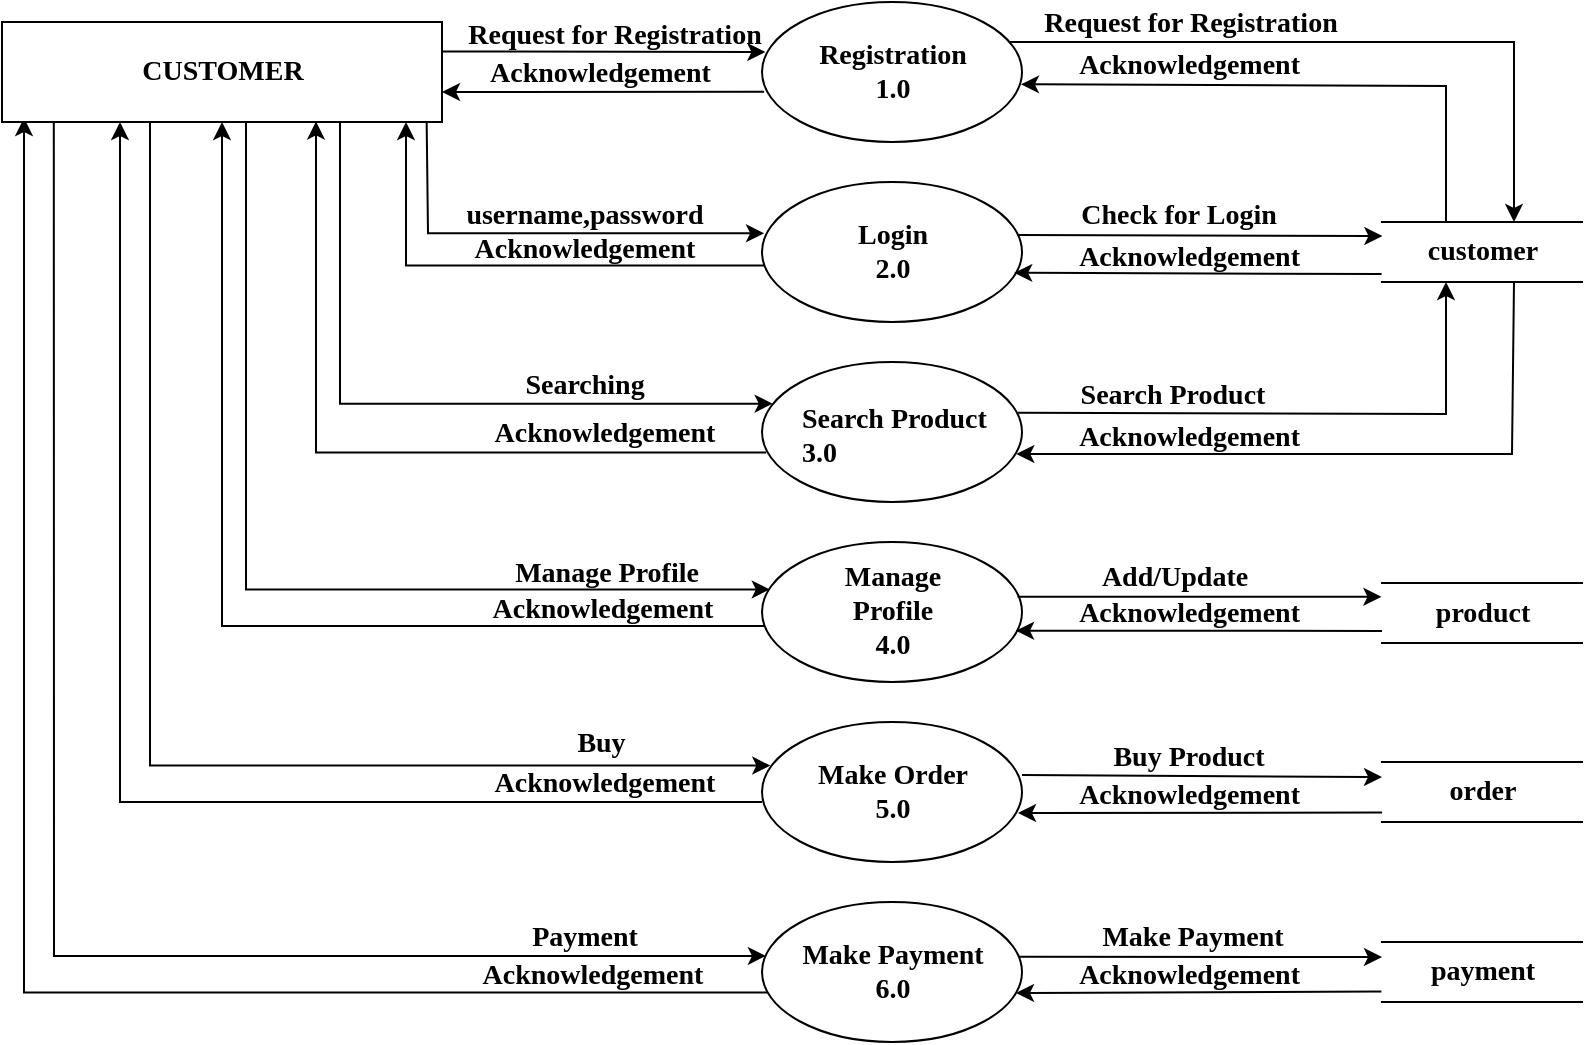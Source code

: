 <mxfile>
    <diagram id="0Psh6iuW7GssUp9ffrjz" name="Page-1">
        <mxGraphModel dx="2198" dy="1351" grid="0" gridSize="10" guides="1" tooltips="1" connect="1" arrows="1" fold="1" page="0" pageScale="1" pageWidth="827" pageHeight="1169" background="#ffffff" math="0" shadow="0">
            <root>
                <mxCell id="0"/>
                <mxCell id="1" parent="0"/>
                <mxCell id="62" style="edgeStyle=none;html=1;exitX=0.008;exitY=0.569;exitDx=0;exitDy=0;entryX=1;entryY=0.5;entryDx=0;entryDy=0;labelBackgroundColor=#000000;labelBorderColor=#000000;fontSize=14;fontColor=#000000;strokeColor=#000000;exitPerimeter=0;rounded=0;fontFamily=Times New Roman;" parent="1" edge="1">
                    <mxGeometry relative="1" as="geometry">
                        <mxPoint x="-426.96" y="-555.17" as="sourcePoint"/>
                        <mxPoint x="-588" y="-555" as="targetPoint"/>
                    </mxGeometry>
                </mxCell>
                <mxCell id="63" value="Registration&lt;br style=&quot;font-size: 14px;&quot;&gt;1.0" style="shape=ellipse;html=1;dashed=0;whitespace=wrap;perimeter=ellipsePerimeter;labelBackgroundColor=#FFFFFF;fontSize=14;fontColor=#000000;strokeColor=#000000;fillColor=#FFFFFF;fontStyle=1;fontFamily=Times New Roman;" parent="1" vertex="1">
                    <mxGeometry x="-428" y="-600" width="130" height="70" as="geometry"/>
                </mxCell>
                <mxCell id="64" style="edgeStyle=elbowEdgeStyle;html=1;exitX=0.008;exitY=0.597;exitDx=0;exitDy=0;labelBackgroundColor=#000000;labelBorderColor=#000000;fontSize=14;fontColor=#000000;strokeColor=#000000;exitPerimeter=0;startArrow=none;rounded=0;fontFamily=Times New Roman;" parent="1" edge="1">
                    <mxGeometry relative="1" as="geometry">
                        <mxPoint x="-426.96" y="-468.21" as="sourcePoint"/>
                        <mxPoint x="-606" y="-540" as="targetPoint"/>
                        <Array as="points">
                            <mxPoint x="-606" y="-487"/>
                        </Array>
                    </mxGeometry>
                </mxCell>
                <mxCell id="65" style="edgeStyle=elbowEdgeStyle;html=1;labelBackgroundColor=#000000;labelBorderColor=#000000;fontSize=14;fontColor=#000000;strokeColor=#000000;exitX=0.016;exitY=0.647;exitDx=0;exitDy=0;exitPerimeter=0;rounded=0;fontFamily=Times New Roman;entryX=0.715;entryY=0.994;entryDx=0;entryDy=0;entryPerimeter=0;" parent="1" source="66" target="79" edge="1">
                    <mxGeometry relative="1" as="geometry">
                        <mxPoint x="-427.35" y="-374.57" as="sourcePoint"/>
                        <mxPoint x="-651" y="-530" as="targetPoint"/>
                        <Array as="points">
                            <mxPoint x="-651" y="-449"/>
                        </Array>
                    </mxGeometry>
                </mxCell>
                <mxCell id="66" value="" style="shape=ellipse;html=1;dashed=0;whitespace=wrap;perimeter=ellipsePerimeter;labelBackgroundColor=#FFFFFF;fontSize=14;fontColor=#000000;strokeColor=#000000;fillColor=#FFFFFF;fontStyle=1;fontFamily=Times New Roman;" parent="1" vertex="1">
                    <mxGeometry x="-428" y="-420" width="130" height="70" as="geometry"/>
                </mxCell>
                <mxCell id="67" style="edgeStyle=elbowEdgeStyle;html=1;exitX=0.011;exitY=0.6;exitDx=0;exitDy=0;labelBackgroundColor=#000000;labelBorderColor=#000000;fontSize=14;fontColor=#000000;strokeColor=#000000;rounded=0;entryX=0.5;entryY=1;entryDx=0;entryDy=0;fontFamily=Times New Roman;exitPerimeter=0;" parent="1" source="68" target="79" edge="1">
                    <mxGeometry relative="1" as="geometry">
                        <mxPoint x="-428.0" y="-288" as="sourcePoint"/>
                        <mxPoint x="-698" y="-533" as="targetPoint"/>
                        <Array as="points">
                            <mxPoint x="-698" y="-513"/>
                            <mxPoint x="-728" y="-403"/>
                        </Array>
                    </mxGeometry>
                </mxCell>
                <mxCell id="68" value="Manage&lt;br style=&quot;font-size: 14px&quot;&gt;Profile&lt;br style=&quot;font-size: 14px&quot;&gt;4.0" style="shape=ellipse;html=1;dashed=0;whitespace=wrap;perimeter=ellipsePerimeter;labelBackgroundColor=#FFFFFF;fontSize=14;fontColor=#000000;strokeColor=#000000;fillColor=#FFFFFF;fontStyle=1;fontFamily=Times New Roman;" parent="1" vertex="1">
                    <mxGeometry x="-428" y="-330" width="130" height="70" as="geometry"/>
                </mxCell>
                <mxCell id="69" style="edgeStyle=elbowEdgeStyle;html=1;labelBackgroundColor=#000000;labelBorderColor=#000000;fontSize=14;fontColor=#000000;strokeColor=#000000;exitX=0;exitY=0.5;exitDx=0;exitDy=0;rounded=0;fontFamily=Times New Roman;" parent="1" target="79" edge="1">
                    <mxGeometry relative="1" as="geometry">
                        <mxPoint x="-428.0" y="-200" as="sourcePoint"/>
                        <mxPoint x="-749" y="-535" as="targetPoint"/>
                        <Array as="points">
                            <mxPoint x="-749" y="-374"/>
                        </Array>
                    </mxGeometry>
                </mxCell>
                <mxCell id="70" value="Make Order&lt;br style=&quot;font-size: 14px;&quot;&gt;5.0" style="shape=ellipse;html=1;dashed=0;whitespace=wrap;perimeter=ellipsePerimeter;labelBackgroundColor=#FFFFFF;fontSize=14;fontColor=#000000;strokeColor=#000000;fillColor=#FFFFFF;fontStyle=1;fontFamily=Times New Roman;" parent="1" vertex="1">
                    <mxGeometry x="-428" y="-240" width="130" height="70" as="geometry"/>
                </mxCell>
                <mxCell id="71" style="edgeStyle=elbowEdgeStyle;html=1;exitX=0.011;exitY=0.59;exitDx=0;exitDy=0;labelBackgroundColor=#000000;labelBorderColor=#000000;fontSize=14;fontColor=#000000;strokeColor=#000000;exitPerimeter=0;rounded=0;entryX=0.05;entryY=1;entryDx=0;entryDy=0;entryPerimeter=0;fontFamily=Times New Roman;" parent="1" edge="1">
                    <mxGeometry relative="1" as="geometry">
                        <mxPoint x="-420.57" y="-104.7" as="sourcePoint"/>
                        <mxPoint x="-797.0" y="-542" as="targetPoint"/>
                        <Array as="points">
                            <mxPoint x="-797" y="-289"/>
                        </Array>
                    </mxGeometry>
                </mxCell>
                <mxCell id="72" value="Make Payment&lt;br style=&quot;font-size: 14px;&quot;&gt;6.0" style="shape=ellipse;html=1;dashed=0;whitespace=wrap;perimeter=ellipsePerimeter;labelBackgroundColor=#FFFFFF;fontSize=14;fontColor=#000000;strokeColor=#000000;fillColor=#FFFFFF;fontStyle=1;fontFamily=Times New Roman;" parent="1" vertex="1">
                    <mxGeometry x="-428" y="-150" width="130" height="70" as="geometry"/>
                </mxCell>
                <mxCell id="73" style="edgeStyle=none;html=1;exitX=1.002;exitY=0.295;exitDx=0;exitDy=0;labelBackgroundColor=#000000;labelBorderColor=#000000;fontSize=14;fontColor=#000000;strokeColor=#000000;exitPerimeter=0;entryX=0.013;entryY=0.357;entryDx=0;entryDy=0;entryPerimeter=0;fontFamily=Times New Roman;" parent="1" source="79" target="63" edge="1">
                    <mxGeometry relative="1" as="geometry">
                        <mxPoint x="-586" y="-576" as="sourcePoint"/>
                        <mxPoint x="-428" y="-575" as="targetPoint"/>
                    </mxGeometry>
                </mxCell>
                <mxCell id="74" style="edgeStyle=elbowEdgeStyle;html=1;exitX=0.928;exitY=0.989;exitDx=0;exitDy=0;labelBackgroundColor=#000000;labelBorderColor=#000000;fontSize=14;fontColor=#000000;strokeColor=#000000;exitPerimeter=0;rounded=0;entryX=0.008;entryY=0.366;entryDx=0;entryDy=0;entryPerimeter=0;fontFamily=Times New Roman;" parent="1" target="80" edge="1">
                    <mxGeometry relative="1" as="geometry">
                        <mxPoint x="-595.8" y="-550.55" as="sourcePoint"/>
                        <mxPoint x="-428" y="-484" as="targetPoint"/>
                        <Array as="points">
                            <mxPoint x="-595" y="-500"/>
                        </Array>
                    </mxGeometry>
                </mxCell>
                <mxCell id="75" style="edgeStyle=elbowEdgeStyle;html=1;exitX=0.75;exitY=1;exitDx=0;exitDy=0;labelBackgroundColor=#000000;labelBorderColor=#000000;fontSize=14;fontColor=#000000;strokeColor=#000000;rounded=0;entryX=0.041;entryY=0.269;entryDx=0;entryDy=0;entryPerimeter=0;fontFamily=Times New Roman;" parent="1" edge="1">
                    <mxGeometry relative="1" as="geometry">
                        <mxPoint x="-639" y="-540.0" as="sourcePoint"/>
                        <mxPoint x="-422.67" y="-399.17" as="targetPoint"/>
                        <Array as="points">
                            <mxPoint x="-639" y="-450"/>
                        </Array>
                    </mxGeometry>
                </mxCell>
                <mxCell id="76" style="edgeStyle=elbowEdgeStyle;html=1;exitX=0.5;exitY=1;exitDx=0;exitDy=0;labelBackgroundColor=#000000;labelBorderColor=#000000;fontSize=14;fontColor=#000000;strokeColor=#000000;rounded=0;entryX=0.03;entryY=0.339;entryDx=0;entryDy=0;entryPerimeter=0;fontFamily=Times New Roman;" parent="1" target="68" edge="1">
                    <mxGeometry relative="1" as="geometry">
                        <mxPoint x="-686" y="-551" as="sourcePoint"/>
                        <mxPoint x="-428" y="-306" as="targetPoint"/>
                        <Array as="points">
                            <mxPoint x="-686" y="-321"/>
                        </Array>
                    </mxGeometry>
                </mxCell>
                <mxCell id="77" style="edgeStyle=elbowEdgeStyle;html=1;exitX=0.25;exitY=1;exitDx=0;exitDy=0;labelBackgroundColor=#000000;labelBorderColor=#000000;fontSize=14;fontColor=#000000;strokeColor=#000000;rounded=0;entryX=0.032;entryY=0.311;entryDx=0;entryDy=0;entryPerimeter=0;fontFamily=Times New Roman;" parent="1" target="70" edge="1">
                    <mxGeometry relative="1" as="geometry">
                        <mxPoint x="-734" y="-553" as="sourcePoint"/>
                        <mxPoint x="-428" y="-218" as="targetPoint"/>
                        <Array as="points">
                            <mxPoint x="-734" y="-363"/>
                        </Array>
                    </mxGeometry>
                </mxCell>
                <mxCell id="78" style="edgeStyle=elbowEdgeStyle;html=1;exitX=0.13;exitY=1;exitDx=0;exitDy=0;labelBackgroundColor=#000000;labelBorderColor=#000000;fontSize=14;fontColor=#000000;strokeColor=#000000;exitPerimeter=0;rounded=0;entryX=0.015;entryY=0.385;entryDx=0;entryDy=0;entryPerimeter=0;fontFamily=Times New Roman;" parent="1" target="72" edge="1">
                    <mxGeometry relative="1" as="geometry">
                        <mxPoint x="-782.1" y="-548" as="sourcePoint"/>
                        <mxPoint x="-428" y="-123" as="targetPoint"/>
                        <Array as="points">
                            <mxPoint x="-782" y="-508"/>
                            <mxPoint x="-782" y="-438"/>
                        </Array>
                    </mxGeometry>
                </mxCell>
                <mxCell id="79" value="&lt;font color=&quot;#000000&quot; style=&quot;font-size: 14px;&quot;&gt;&lt;b style=&quot;font-size: 14px;&quot;&gt;CUSTOMER&lt;/b&gt;&lt;/font&gt;" style="html=1;dashed=0;whitespace=wrap;fillColor=#FFFFFF;strokeColor=#000000;fontFamily=Times New Roman;fontSize=14;" parent="1" vertex="1">
                    <mxGeometry x="-808" y="-590" width="220" height="50" as="geometry"/>
                </mxCell>
                <mxCell id="80" value="Login&lt;br style=&quot;font-size: 14px;&quot;&gt;2.0" style="shape=ellipse;html=1;dashed=0;whitespace=wrap;perimeter=ellipsePerimeter;labelBackgroundColor=#FFFFFF;fontSize=14;fontColor=#000000;strokeColor=#000000;fillColor=#FFFFFF;fontStyle=1;fontFamily=Times New Roman;" parent="1" vertex="1">
                    <mxGeometry x="-428" y="-510" width="130" height="70" as="geometry"/>
                </mxCell>
                <mxCell id="81" value="" style="endArrow=classic;html=1;rounded=0;labelBackgroundColor=#000000;labelBorderColor=#000000;fontSize=14;fontColor=#000000;strokeColor=#000000;fontFamily=Times New Roman;entryX=0.75;entryY=0;entryDx=0;entryDy=0;exitX=0.954;exitY=0.286;exitDx=0;exitDy=0;exitPerimeter=0;" parent="1" source="63" edge="1">
                    <mxGeometry width="50" height="50" relative="1" as="geometry">
                        <mxPoint x="-300" y="-580" as="sourcePoint"/>
                        <mxPoint x="-52" y="-490" as="targetPoint"/>
                        <Array as="points">
                            <mxPoint x="-52" y="-580"/>
                        </Array>
                    </mxGeometry>
                </mxCell>
                <mxCell id="82" value="" style="endArrow=classic;html=1;rounded=0;labelBackgroundColor=#000000;labelBorderColor=#000000;fontSize=14;fontColor=#000000;strokeColor=#000000;fontFamily=Times New Roman;exitX=0.25;exitY=0;exitDx=0;exitDy=0;entryX=0.996;entryY=0.588;entryDx=0;entryDy=0;entryPerimeter=0;" parent="1" target="63" edge="1">
                    <mxGeometry width="50" height="50" relative="1" as="geometry">
                        <mxPoint x="-86" y="-490" as="sourcePoint"/>
                        <mxPoint x="-292.3" y="-558.63" as="targetPoint"/>
                        <Array as="points">
                            <mxPoint x="-86" y="-558"/>
                        </Array>
                    </mxGeometry>
                </mxCell>
                <mxCell id="83" value="" style="endArrow=classic;html=1;rounded=0;labelBackgroundColor=#000000;labelBorderColor=#000000;fontSize=14;fontColor=#000000;strokeColor=#000000;fontFamily=Times New Roman;exitX=0.975;exitY=0.35;exitDx=0;exitDy=0;exitPerimeter=0;entryX=0.002;entryY=0.235;entryDx=0;entryDy=0;entryPerimeter=0;" parent="1" target="94" edge="1">
                    <mxGeometry width="50" height="50" relative="1" as="geometry">
                        <mxPoint x="-300.25" y="-483.5" as="sourcePoint"/>
                        <mxPoint x="-121" y="-483" as="targetPoint"/>
                    </mxGeometry>
                </mxCell>
                <mxCell id="84" value="" style="endArrow=classic;html=1;rounded=0;labelBackgroundColor=#000000;labelBorderColor=#000000;fontSize=14;fontColor=#000000;strokeColor=#000000;fontFamily=Times New Roman;entryX=0.97;entryY=0.663;entryDx=0;entryDy=0;entryPerimeter=0;exitX=-0.002;exitY=0.868;exitDx=0;exitDy=0;exitPerimeter=0;" parent="1" source="94" edge="1">
                    <mxGeometry width="50" height="50" relative="1" as="geometry">
                        <mxPoint x="-123" y="-464" as="sourcePoint"/>
                        <mxPoint x="-301.9" y="-464.59" as="targetPoint"/>
                    </mxGeometry>
                </mxCell>
                <mxCell id="85" value="" style="endArrow=classic;html=1;rounded=0;labelBackgroundColor=#000000;labelBorderColor=#000000;fontSize=14;fontColor=#000000;strokeColor=#000000;fontFamily=Times New Roman;entryX=0.25;entryY=1;entryDx=0;entryDy=0;exitX=0.985;exitY=0.363;exitDx=0;exitDy=0;exitPerimeter=0;" parent="1" source="66" edge="1">
                    <mxGeometry width="50" height="50" relative="1" as="geometry">
                        <mxPoint x="-294.38" y="-394.66" as="sourcePoint"/>
                        <mxPoint x="-86" y="-460" as="targetPoint"/>
                        <Array as="points">
                            <mxPoint x="-86" y="-394"/>
                        </Array>
                    </mxGeometry>
                </mxCell>
                <mxCell id="86" value="" style="endArrow=classic;html=1;rounded=0;labelBackgroundColor=#000000;labelBorderColor=#000000;fontSize=14;fontColor=#000000;strokeColor=#000000;fontFamily=Times New Roman;exitX=0.75;exitY=1;exitDx=0;exitDy=0;entryX=0.978;entryY=0.657;entryDx=0;entryDy=0;entryPerimeter=0;" parent="1" target="66" edge="1">
                    <mxGeometry width="50" height="50" relative="1" as="geometry">
                        <mxPoint x="-52" y="-460" as="sourcePoint"/>
                        <mxPoint x="-299" y="-374" as="targetPoint"/>
                        <Array as="points">
                            <mxPoint x="-53" y="-374"/>
                        </Array>
                    </mxGeometry>
                </mxCell>
                <mxCell id="87" value="" style="endArrow=classic;html=1;rounded=0;labelBackgroundColor=#000000;labelBorderColor=#000000;fontSize=14;fontColor=#000000;strokeColor=#000000;fontFamily=Times New Roman;exitX=0.983;exitY=0.377;exitDx=0;exitDy=0;exitPerimeter=0;entryX=-0.003;entryY=0.163;entryDx=0;entryDy=0;entryPerimeter=0;" parent="1" edge="1">
                    <mxGeometry width="50" height="50" relative="1" as="geometry">
                        <mxPoint x="-300.21" y="-302.61" as="sourcePoint"/>
                        <mxPoint x="-118.3" y="-302.61" as="targetPoint"/>
                    </mxGeometry>
                </mxCell>
                <mxCell id="88" value="" style="endArrow=classic;html=1;rounded=0;labelBackgroundColor=#000000;labelBorderColor=#000000;fontSize=14;fontColor=#000000;strokeColor=#000000;fontFamily=Times New Roman;entryX=0.977;entryY=0.648;entryDx=0;entryDy=0;entryPerimeter=0;exitX=0.002;exitY=0.832;exitDx=0;exitDy=0;exitPerimeter=0;" parent="1" edge="1">
                    <mxGeometry width="50" height="50" relative="1" as="geometry">
                        <mxPoint x="-117.8" y="-285.54" as="sourcePoint"/>
                        <mxPoint x="-300.99" y="-285.64" as="targetPoint"/>
                    </mxGeometry>
                </mxCell>
                <mxCell id="89" value="" style="endArrow=classic;html=1;rounded=0;labelBackgroundColor=#000000;labelBorderColor=#000000;fontSize=14;fontColor=#000000;strokeColor=#000000;fontFamily=Times New Roman;entryX=0;entryY=0.25;entryDx=0;entryDy=0;" parent="1" target="97" edge="1">
                    <mxGeometry width="50" height="50" relative="1" as="geometry">
                        <mxPoint x="-298" y="-213.5" as="sourcePoint"/>
                        <mxPoint x="-138" y="-213.5" as="targetPoint"/>
                    </mxGeometry>
                </mxCell>
                <mxCell id="90" value="" style="endArrow=classic;html=1;rounded=0;labelBackgroundColor=#000000;labelBorderColor=#000000;fontSize=14;fontColor=#000000;strokeColor=#000000;fontFamily=Times New Roman;exitX=0;exitY=0.842;exitDx=0;exitDy=0;exitPerimeter=0;" parent="1" source="97" edge="1">
                    <mxGeometry width="50" height="50" relative="1" as="geometry">
                        <mxPoint x="-140" y="-194.5" as="sourcePoint"/>
                        <mxPoint x="-300" y="-194.5" as="targetPoint"/>
                    </mxGeometry>
                </mxCell>
                <mxCell id="91" value="" style="endArrow=classic;html=1;rounded=0;labelBackgroundColor=#000000;labelBorderColor=#000000;fontSize=14;fontColor=#000000;strokeColor=#000000;fontFamily=Times New Roman;exitX=0.988;exitY=0.391;exitDx=0;exitDy=0;exitPerimeter=0;entryX=0;entryY=0.25;entryDx=0;entryDy=0;" parent="1" source="72" target="98" edge="1">
                    <mxGeometry width="50" height="50" relative="1" as="geometry">
                        <mxPoint x="-298" y="-122.5" as="sourcePoint"/>
                        <mxPoint x="-123" y="-122" as="targetPoint"/>
                    </mxGeometry>
                </mxCell>
                <mxCell id="92" value="" style="endArrow=classic;html=1;rounded=0;labelBackgroundColor=#000000;labelBorderColor=#000000;fontSize=14;fontColor=#000000;strokeColor=#000000;fontFamily=Times New Roman;exitX=-0.003;exitY=0.824;exitDx=0;exitDy=0;exitPerimeter=0;" parent="1" edge="1">
                    <mxGeometry width="50" height="50" relative="1" as="geometry">
                        <mxPoint x="-118.3" y="-105.28" as="sourcePoint"/>
                        <mxPoint x="-301" y="-104.5" as="targetPoint"/>
                    </mxGeometry>
                </mxCell>
                <mxCell id="94" value="&lt;b style=&quot;font-size: 14px;&quot;&gt;customer&lt;/b&gt;" style="html=1;dashed=0;whitespace=wrap;shape=partialRectangle;right=0;left=0;labelBackgroundColor=none;fontSize=14;fontColor=#000000;strokeColor=#000000;fillColor=#FFFFFF;fontFamily=Times New Roman;" parent="1" vertex="1">
                    <mxGeometry x="-118" y="-490" width="100" height="30" as="geometry"/>
                </mxCell>
                <mxCell id="95" value="&lt;b style=&quot;font-size: 14px;&quot;&gt;product&lt;/b&gt;" style="html=1;dashed=0;whitespace=wrap;shape=partialRectangle;right=0;left=0;labelBackgroundColor=none;fontSize=14;fontColor=#000000;strokeColor=#000000;fillColor=#FFFFFF;fontFamily=Times New Roman;" parent="1" vertex="1">
                    <mxGeometry x="-118" y="-309.5" width="100" height="30" as="geometry"/>
                </mxCell>
                <mxCell id="97" value="&lt;b style=&quot;font-size: 14px;&quot;&gt;order&lt;/b&gt;" style="html=1;dashed=0;whitespace=wrap;shape=partialRectangle;right=0;left=0;labelBackgroundColor=none;fontSize=14;fontColor=#000000;strokeColor=#000000;fillColor=#FFFFFF;fontFamily=Times New Roman;" parent="1" vertex="1">
                    <mxGeometry x="-118" y="-220" width="100" height="30" as="geometry"/>
                </mxCell>
                <mxCell id="98" value="&lt;b style=&quot;font-size: 14px;&quot;&gt;payment&lt;/b&gt;" style="html=1;dashed=0;whitespace=wrap;shape=partialRectangle;right=0;left=0;labelBackgroundColor=none;fontSize=14;fontColor=#000000;strokeColor=#000000;fillColor=#FFFFFF;fontFamily=Times New Roman;" parent="1" vertex="1">
                    <mxGeometry x="-118" y="-130" width="100" height="30" as="geometry"/>
                </mxCell>
                <mxCell id="99" value="&lt;font style=&quot;font-size: 14px;&quot;&gt;Acknowledgement&lt;/font&gt;" style="text;html=1;align=right;verticalAlign=middle;resizable=0;points=[];autosize=1;strokeColor=none;fillColor=none;fontSize=14;fontColor=#000000;fontStyle=1;fontFamily=Times New Roman;" parent="1" vertex="1">
                    <mxGeometry x="-278" y="-579" width="120" height="21" as="geometry"/>
                </mxCell>
                <mxCell id="100" value="&lt;font style=&quot;font-size: 14px;&quot;&gt;Acknowledgement&lt;/font&gt;" style="text;html=1;align=right;verticalAlign=middle;resizable=0;points=[];autosize=1;strokeColor=none;fillColor=none;fontSize=14;fontColor=#000000;fontStyle=1;fontFamily=Times New Roman;" parent="1" vertex="1">
                    <mxGeometry x="-278" y="-483" width="120" height="21" as="geometry"/>
                </mxCell>
                <mxCell id="101" value="&lt;font style=&quot;font-size: 14px;&quot;&gt;Acknowledgement&lt;/font&gt;" style="text;html=1;align=right;verticalAlign=middle;resizable=0;points=[];autosize=1;strokeColor=none;fillColor=none;fontSize=14;fontColor=#000000;fontStyle=1;fontFamily=Times New Roman;" parent="1" vertex="1">
                    <mxGeometry x="-278" y="-393" width="120" height="21" as="geometry"/>
                </mxCell>
                <mxCell id="102" value="&lt;font style=&quot;font-size: 14px;&quot;&gt;Acknowledgement&lt;/font&gt;" style="text;html=1;align=right;verticalAlign=middle;resizable=0;points=[];autosize=1;strokeColor=none;fillColor=none;fontSize=14;fontColor=#000000;fontStyle=1;fontFamily=Times New Roman;" parent="1" vertex="1">
                    <mxGeometry x="-278" y="-305" width="120" height="21" as="geometry"/>
                </mxCell>
                <mxCell id="103" value="&lt;font style=&quot;font-size: 14px;&quot;&gt;Acknowledgement&lt;/font&gt;" style="text;html=1;align=right;verticalAlign=middle;resizable=0;points=[];autosize=1;strokeColor=none;fillColor=none;fontSize=14;fontColor=#000000;fontStyle=1;fontFamily=Times New Roman;" parent="1" vertex="1">
                    <mxGeometry x="-278" y="-214" width="120" height="21" as="geometry"/>
                </mxCell>
                <mxCell id="104" value="&lt;font style=&quot;font-size: 14px;&quot;&gt;Acknowledgement&lt;/font&gt;" style="text;html=1;align=right;verticalAlign=middle;resizable=0;points=[];autosize=1;strokeColor=none;fillColor=none;fontSize=14;fontColor=#000000;fontStyle=1;fontFamily=Times New Roman;" parent="1" vertex="1">
                    <mxGeometry x="-278" y="-124" width="120" height="21" as="geometry"/>
                </mxCell>
                <mxCell id="105" value="&lt;b style=&quot;font-size: 14px;&quot;&gt;Request for Registration&lt;/b&gt;" style="text;html=1;align=center;verticalAlign=middle;resizable=0;points=[];autosize=1;strokeColor=none;fillColor=none;fontSize=14;fontColor=#000000;fontFamily=Times New Roman;" parent="1" vertex="1">
                    <mxGeometry x="-293" y="-600" width="157" height="21" as="geometry"/>
                </mxCell>
                <mxCell id="106" value="&lt;b style=&quot;font-size: 14px;&quot;&gt;Check for Login&lt;/b&gt;" style="text;html=1;align=center;verticalAlign=middle;resizable=0;points=[];autosize=1;strokeColor=none;fillColor=none;fontSize=14;fontColor=#000000;fontFamily=Times New Roman;" parent="1" vertex="1">
                    <mxGeometry x="-274" y="-504" width="108" height="21" as="geometry"/>
                </mxCell>
                <mxCell id="107" value="&lt;b style=&quot;font-size: 14px;&quot;&gt;Request for Registration&lt;/b&gt;" style="text;html=1;align=center;verticalAlign=middle;resizable=0;points=[];autosize=1;strokeColor=none;fillColor=none;fontSize=14;fontColor=#000000;fontFamily=Times New Roman;" parent="1" vertex="1">
                    <mxGeometry x="-581" y="-594" width="157" height="21" as="geometry"/>
                </mxCell>
                <mxCell id="108" value="&lt;span style=&quot;color: rgb(0, 0, 0); font-size: 14px; font-style: normal; font-weight: 700; letter-spacing: normal; text-align: right; text-indent: 0px; text-transform: none; word-spacing: 0px; display: inline; float: none;&quot;&gt;Acknowledgement&lt;/span&gt;" style="text;whiteSpace=wrap;html=1;fontSize=14;fontColor=#000000;fontFamily=Times New Roman;" parent="1" vertex="1">
                    <mxGeometry x="-566" y="-579" width="140" height="30" as="geometry"/>
                </mxCell>
                <mxCell id="109" value="&lt;b style=&quot;font-size: 14px;&quot;&gt;username,password&lt;/b&gt;" style="text;html=1;align=center;verticalAlign=middle;resizable=0;points=[];autosize=1;strokeColor=none;fillColor=none;fontSize=14;fontColor=#000000;fontFamily=Times New Roman;" parent="1" vertex="1">
                    <mxGeometry x="-582" y="-504" width="129" height="21" as="geometry"/>
                </mxCell>
                <mxCell id="110" value="&lt;b style=&quot;font-size: 14px;&quot;&gt;Acknowledgement&lt;/b&gt;" style="text;html=1;align=center;verticalAlign=middle;resizable=0;points=[];autosize=1;strokeColor=none;fillColor=none;fontSize=14;fontColor=#000000;fontFamily=Times New Roman;" parent="1" vertex="1">
                    <mxGeometry x="-577" y="-487" width="120" height="21" as="geometry"/>
                </mxCell>
                <mxCell id="111" value="&lt;b style=&quot;font-size: 14px;&quot;&gt;Acknowledgement&lt;/b&gt;" style="text;html=1;align=center;verticalAlign=middle;resizable=0;points=[];autosize=1;strokeColor=none;fillColor=none;fontSize=14;fontColor=#000000;fontFamily=Times New Roman;" parent="1" vertex="1">
                    <mxGeometry x="-567" y="-395" width="120" height="21" as="geometry"/>
                </mxCell>
                <mxCell id="112" value="&lt;b style=&quot;font-size: 14px;&quot;&gt;Acknowledgement&lt;/b&gt;" style="text;html=1;align=center;verticalAlign=middle;resizable=0;points=[];autosize=1;strokeColor=none;fillColor=none;fontSize=14;fontColor=#000000;fontFamily=Times New Roman;" parent="1" vertex="1">
                    <mxGeometry x="-568" y="-307" width="120" height="21" as="geometry"/>
                </mxCell>
                <mxCell id="113" value="&lt;b style=&quot;font-size: 14px;&quot;&gt;Acknowledgement&lt;/b&gt;" style="text;html=1;align=center;verticalAlign=middle;resizable=0;points=[];autosize=1;strokeColor=none;fillColor=none;fontSize=14;fontColor=#000000;fontFamily=Times New Roman;" parent="1" vertex="1">
                    <mxGeometry x="-567" y="-220" width="120" height="21" as="geometry"/>
                </mxCell>
                <mxCell id="114" value="&lt;b style=&quot;font-size: 14px;&quot;&gt;Acknowledgement&lt;/b&gt;" style="text;html=1;align=center;verticalAlign=middle;resizable=0;points=[];autosize=1;strokeColor=none;fillColor=none;fontSize=14;fontColor=#000000;fontFamily=Times New Roman;" parent="1" vertex="1">
                    <mxGeometry x="-573" y="-124" width="120" height="21" as="geometry"/>
                </mxCell>
                <mxCell id="115" value="&lt;b style=&quot;font-size: 14px;&quot;&gt;Searching&lt;/b&gt;" style="text;html=1;align=center;verticalAlign=middle;resizable=0;points=[];autosize=1;strokeColor=none;fillColor=none;fontSize=14;fontColor=#000000;fontFamily=Times New Roman;" parent="1" vertex="1">
                    <mxGeometry x="-552" y="-419" width="70" height="21" as="geometry"/>
                </mxCell>
                <mxCell id="116" value="&lt;b style=&quot;font-size: 14px;&quot;&gt;Search Product&lt;/b&gt;" style="text;html=1;align=center;verticalAlign=middle;resizable=0;points=[];autosize=1;strokeColor=none;fillColor=none;fontSize=14;fontColor=#000000;fontFamily=Times New Roman;" parent="1" vertex="1">
                    <mxGeometry x="-274" y="-414" width="102" height="21" as="geometry"/>
                </mxCell>
                <mxCell id="117" value="&lt;b style=&quot;font-size: 14px&quot;&gt;&lt;font style=&quot;font-size: 14px&quot; color=&quot;#000000&quot;&gt;Manage Profile&lt;/font&gt;&lt;/b&gt;" style="text;html=1;align=center;verticalAlign=middle;resizable=0;points=[];autosize=1;strokeColor=none;fillColor=none;fontFamily=Times New Roman;fontSize=14;" parent="1" vertex="1">
                    <mxGeometry x="-557" y="-325" width="102" height="21" as="geometry"/>
                </mxCell>
                <mxCell id="118" value="&lt;b style=&quot;font-size: 14px;&quot;&gt;Add/Update&lt;/b&gt;" style="text;html=1;align=center;verticalAlign=middle;resizable=0;points=[];autosize=1;strokeColor=none;fillColor=none;fontSize=14;fontColor=#000000;fontFamily=Times New Roman;" parent="1" vertex="1">
                    <mxGeometry x="-264" y="-323" width="83" height="21" as="geometry"/>
                </mxCell>
                <mxCell id="119" value="&lt;b style=&quot;font-size: 14px;&quot;&gt;Buy&amp;nbsp;&lt;/b&gt;" style="text;html=1;align=center;verticalAlign=middle;resizable=0;points=[];autosize=1;strokeColor=none;fillColor=none;fontSize=14;fontColor=#000000;fontFamily=Times New Roman;" parent="1" vertex="1">
                    <mxGeometry x="-526" y="-240" width="38" height="21" as="geometry"/>
                </mxCell>
                <mxCell id="121" value="&lt;b style=&quot;font-size: 14px;&quot;&gt;Buy Product&lt;/b&gt;" style="text;html=1;align=center;verticalAlign=middle;resizable=0;points=[];autosize=1;strokeColor=none;fillColor=none;fontSize=14;fontColor=#000000;fontFamily=Times New Roman;" parent="1" vertex="1">
                    <mxGeometry x="-258" y="-233" width="86" height="21" as="geometry"/>
                </mxCell>
                <mxCell id="122" value="&lt;b style=&quot;font-size: 14px;&quot;&gt;Payment&lt;/b&gt;" style="text;html=1;align=center;verticalAlign=middle;resizable=0;points=[];autosize=1;strokeColor=none;fillColor=none;fontSize=14;fontColor=#000000;fontFamily=Times New Roman;" parent="1" vertex="1">
                    <mxGeometry x="-549" y="-143" width="63" height="21" as="geometry"/>
                </mxCell>
                <mxCell id="123" value="&lt;b style=&quot;font-size: 14px;&quot;&gt;Make Payment&lt;/b&gt;" style="text;html=1;align=center;verticalAlign=middle;resizable=0;points=[];autosize=1;strokeColor=none;fillColor=none;fontSize=14;fontColor=#000000;fontFamily=Times New Roman;" parent="1" vertex="1">
                    <mxGeometry x="-264" y="-143" width="101" height="21" as="geometry"/>
                </mxCell>
                <mxCell id="124" value="&lt;span style=&quot;color: rgb(0, 0, 0); font-family: &amp;quot;times new roman&amp;quot;; font-size: 14px; font-style: normal; font-weight: 700; letter-spacing: normal; text-align: center; text-indent: 0px; text-transform: none; word-spacing: 0px; background-color: rgb(255, 255, 255); display: inline; float: none;&quot;&gt;Search Product&lt;/span&gt;&lt;br style=&quot;color: rgb(0, 0, 0); font-family: &amp;quot;times new roman&amp;quot;; font-size: 14px; font-style: normal; font-weight: 700; letter-spacing: normal; text-align: center; text-indent: 0px; text-transform: none; word-spacing: 0px;&quot;&gt;&lt;span style=&quot;color: rgb(0, 0, 0); font-family: &amp;quot;times new roman&amp;quot;; font-size: 14px; font-style: normal; font-weight: 700; letter-spacing: normal; text-align: center; text-indent: 0px; text-transform: none; word-spacing: 0px; background-color: rgb(255, 255, 255); display: inline; float: none;&quot;&gt;3.0&lt;/span&gt;" style="text;whiteSpace=wrap;html=1;" vertex="1" parent="1">
                    <mxGeometry x="-410.001" y="-406.0" width="112" height="42" as="geometry"/>
                </mxCell>
            </root>
        </mxGraphModel>
    </diagram>
</mxfile>